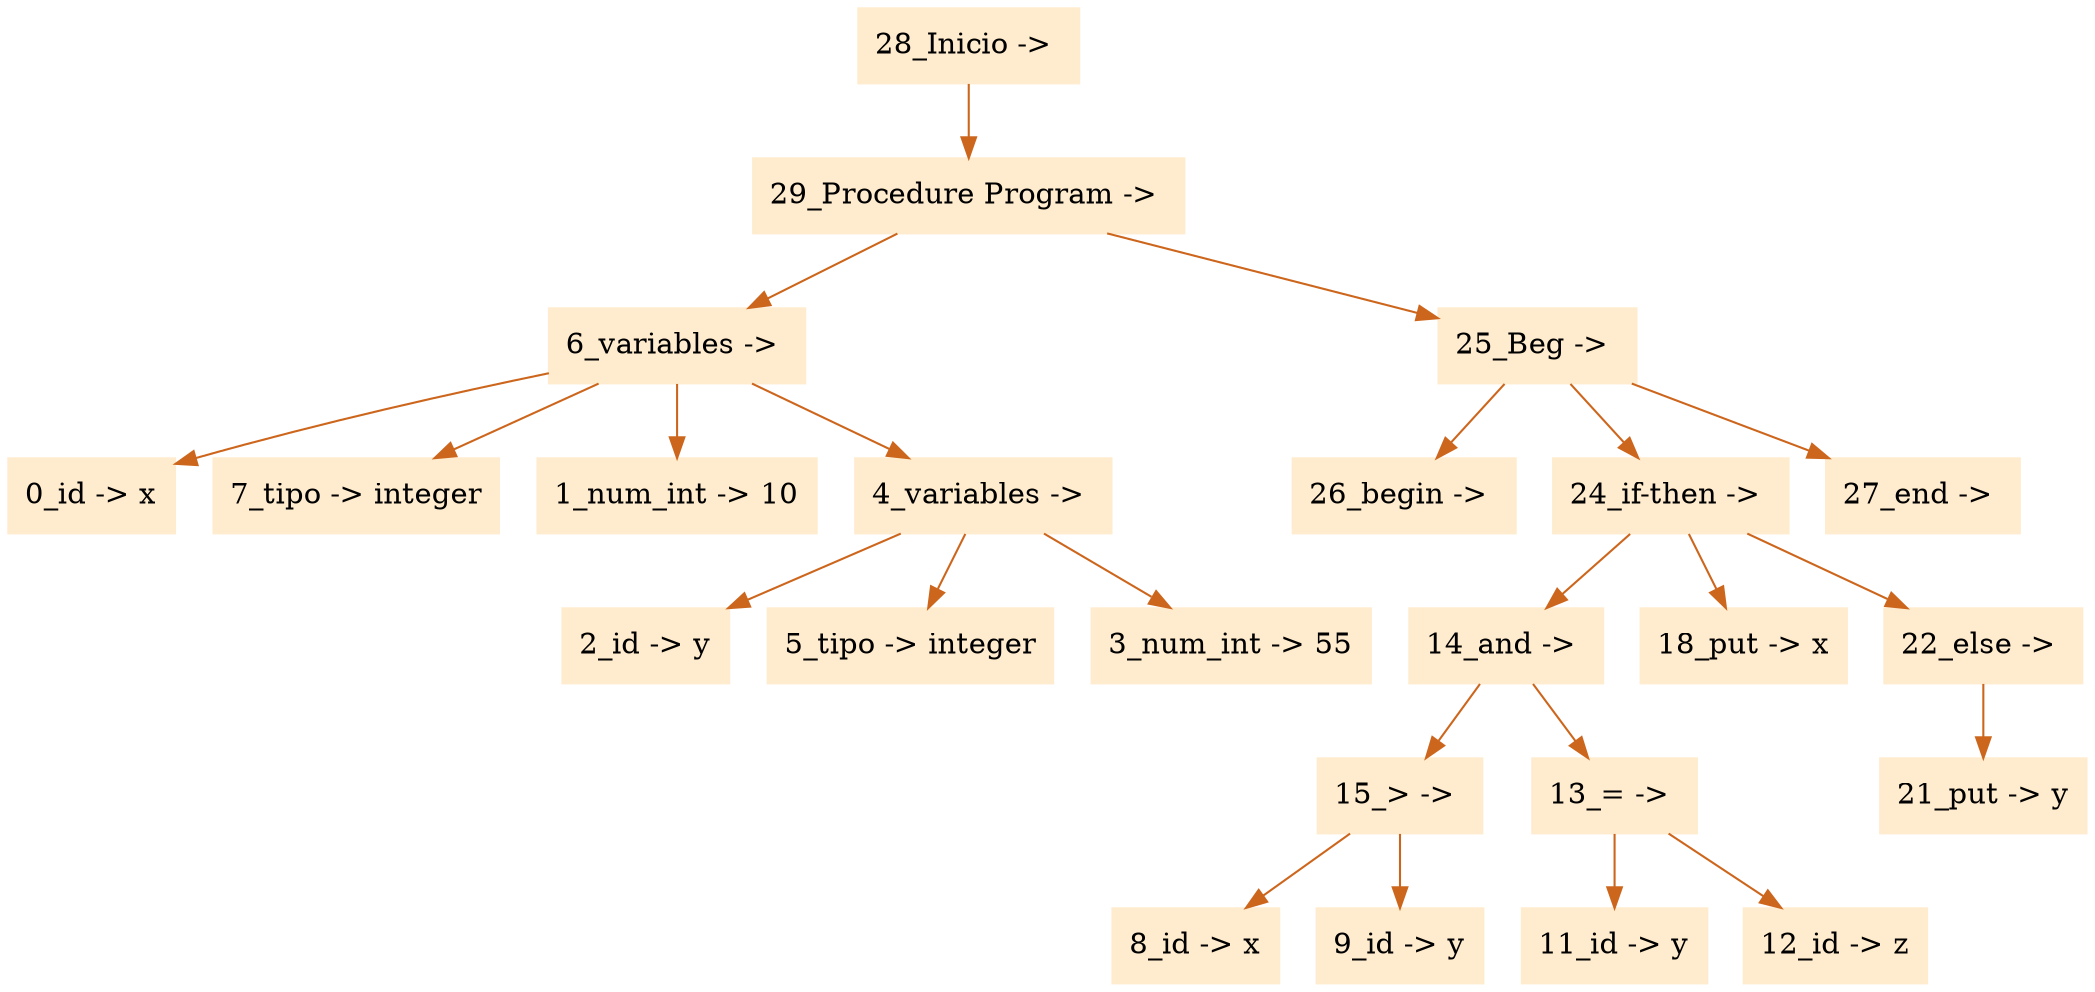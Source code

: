 digraph G {node[shape=box, style=filled, color=blanchedalmond]; edge[color=chocolate3];rankdir=UD 

"28_Inicio -> "->"29_Procedure Program -> "
"29_Procedure Program -> "->"6_variables -> "
"6_variables -> "->"0_id -> x"
"6_variables -> "->"7_tipo -> integer"
"6_variables -> "->"1_num_int -> 10"
"6_variables -> "->"4_variables -> "
"4_variables -> "->"2_id -> y"
"4_variables -> "->"5_tipo -> integer"
"4_variables -> "->"3_num_int -> 55"
"29_Procedure Program -> "->"25_Beg -> "
"25_Beg -> "->"26_begin -> "
"25_Beg -> "->"24_if-then -> "
"24_if-then -> "->"14_and -> "
"14_and -> "->"15_> -> "
"15_> -> "->"8_id -> x"
"15_> -> "->"9_id -> y"
"14_and -> "->"13_= -> "
"13_= -> "->"11_id -> y"
"13_= -> "->"12_id -> z"
"24_if-then -> "->"18_put -> x"
"24_if-then -> "->"22_else -> "
"22_else -> "->"21_put -> y"
"25_Beg -> "->"27_end -> "


}
